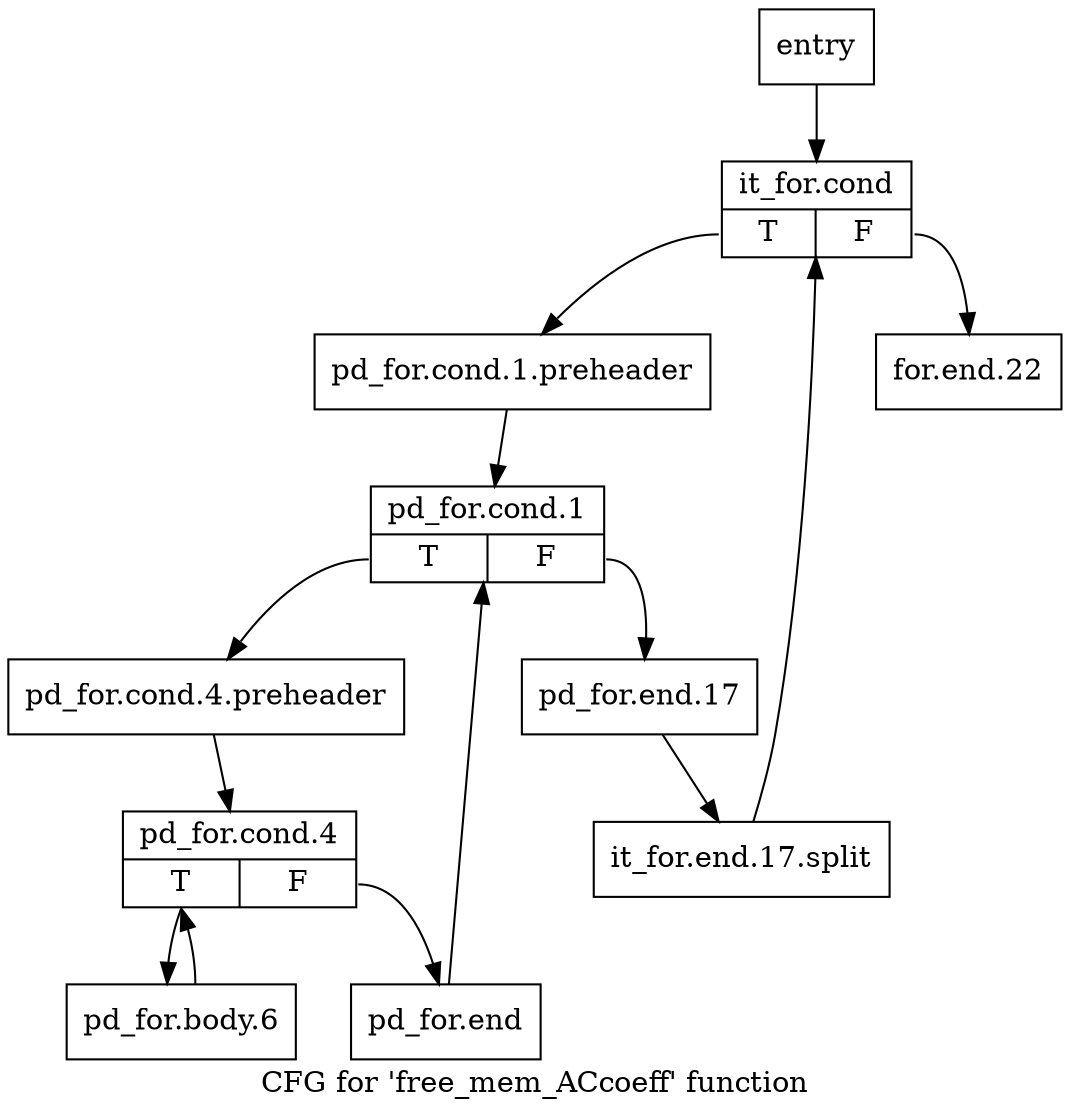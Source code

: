 digraph "CFG for 'free_mem_ACcoeff' function" {
	label="CFG for 'free_mem_ACcoeff' function";

	Node0x19e2e30 [shape=record,label="{entry}"];
	Node0x19e2e30 -> Node0x19e6620;
	Node0x19e6620 [shape=record,label="{it_for.cond|{<s0>T|<s1>F}}"];
	Node0x19e6620:s0 -> Node0x19e6670;
	Node0x19e6620:s1 -> Node0x19e7120;
	Node0x19e6670 [shape=record,label="{pd_for.cond.1.preheader}"];
	Node0x19e6670 -> Node0x19e66c0;
	Node0x19e66c0 [shape=record,label="{pd_for.cond.1|{<s0>T|<s1>F}}"];
	Node0x19e66c0:s0 -> Node0x19e6710;
	Node0x19e66c0:s1 -> Node0x19e70d0;
	Node0x19e6710 [shape=record,label="{pd_for.cond.4.preheader}"];
	Node0x19e6710 -> Node0x19e6fe0;
	Node0x19e6fe0 [shape=record,label="{pd_for.cond.4|{<s0>T|<s1>F}}"];
	Node0x19e6fe0:s0 -> Node0x19e7030;
	Node0x19e6fe0:s1 -> Node0x19e7080;
	Node0x19e7030 [shape=record,label="{pd_for.body.6}"];
	Node0x19e7030 -> Node0x19e6fe0;
	Node0x19e7080 [shape=record,label="{pd_for.end}"];
	Node0x19e7080 -> Node0x19e66c0;
	Node0x19e70d0 [shape=record,label="{pd_for.end.17}"];
	Node0x19e70d0 -> Node0x31e6c90;
	Node0x31e6c90 [shape=record,label="{it_for.end.17.split}"];
	Node0x31e6c90 -> Node0x19e6620;
	Node0x19e7120 [shape=record,label="{for.end.22}"];
}
